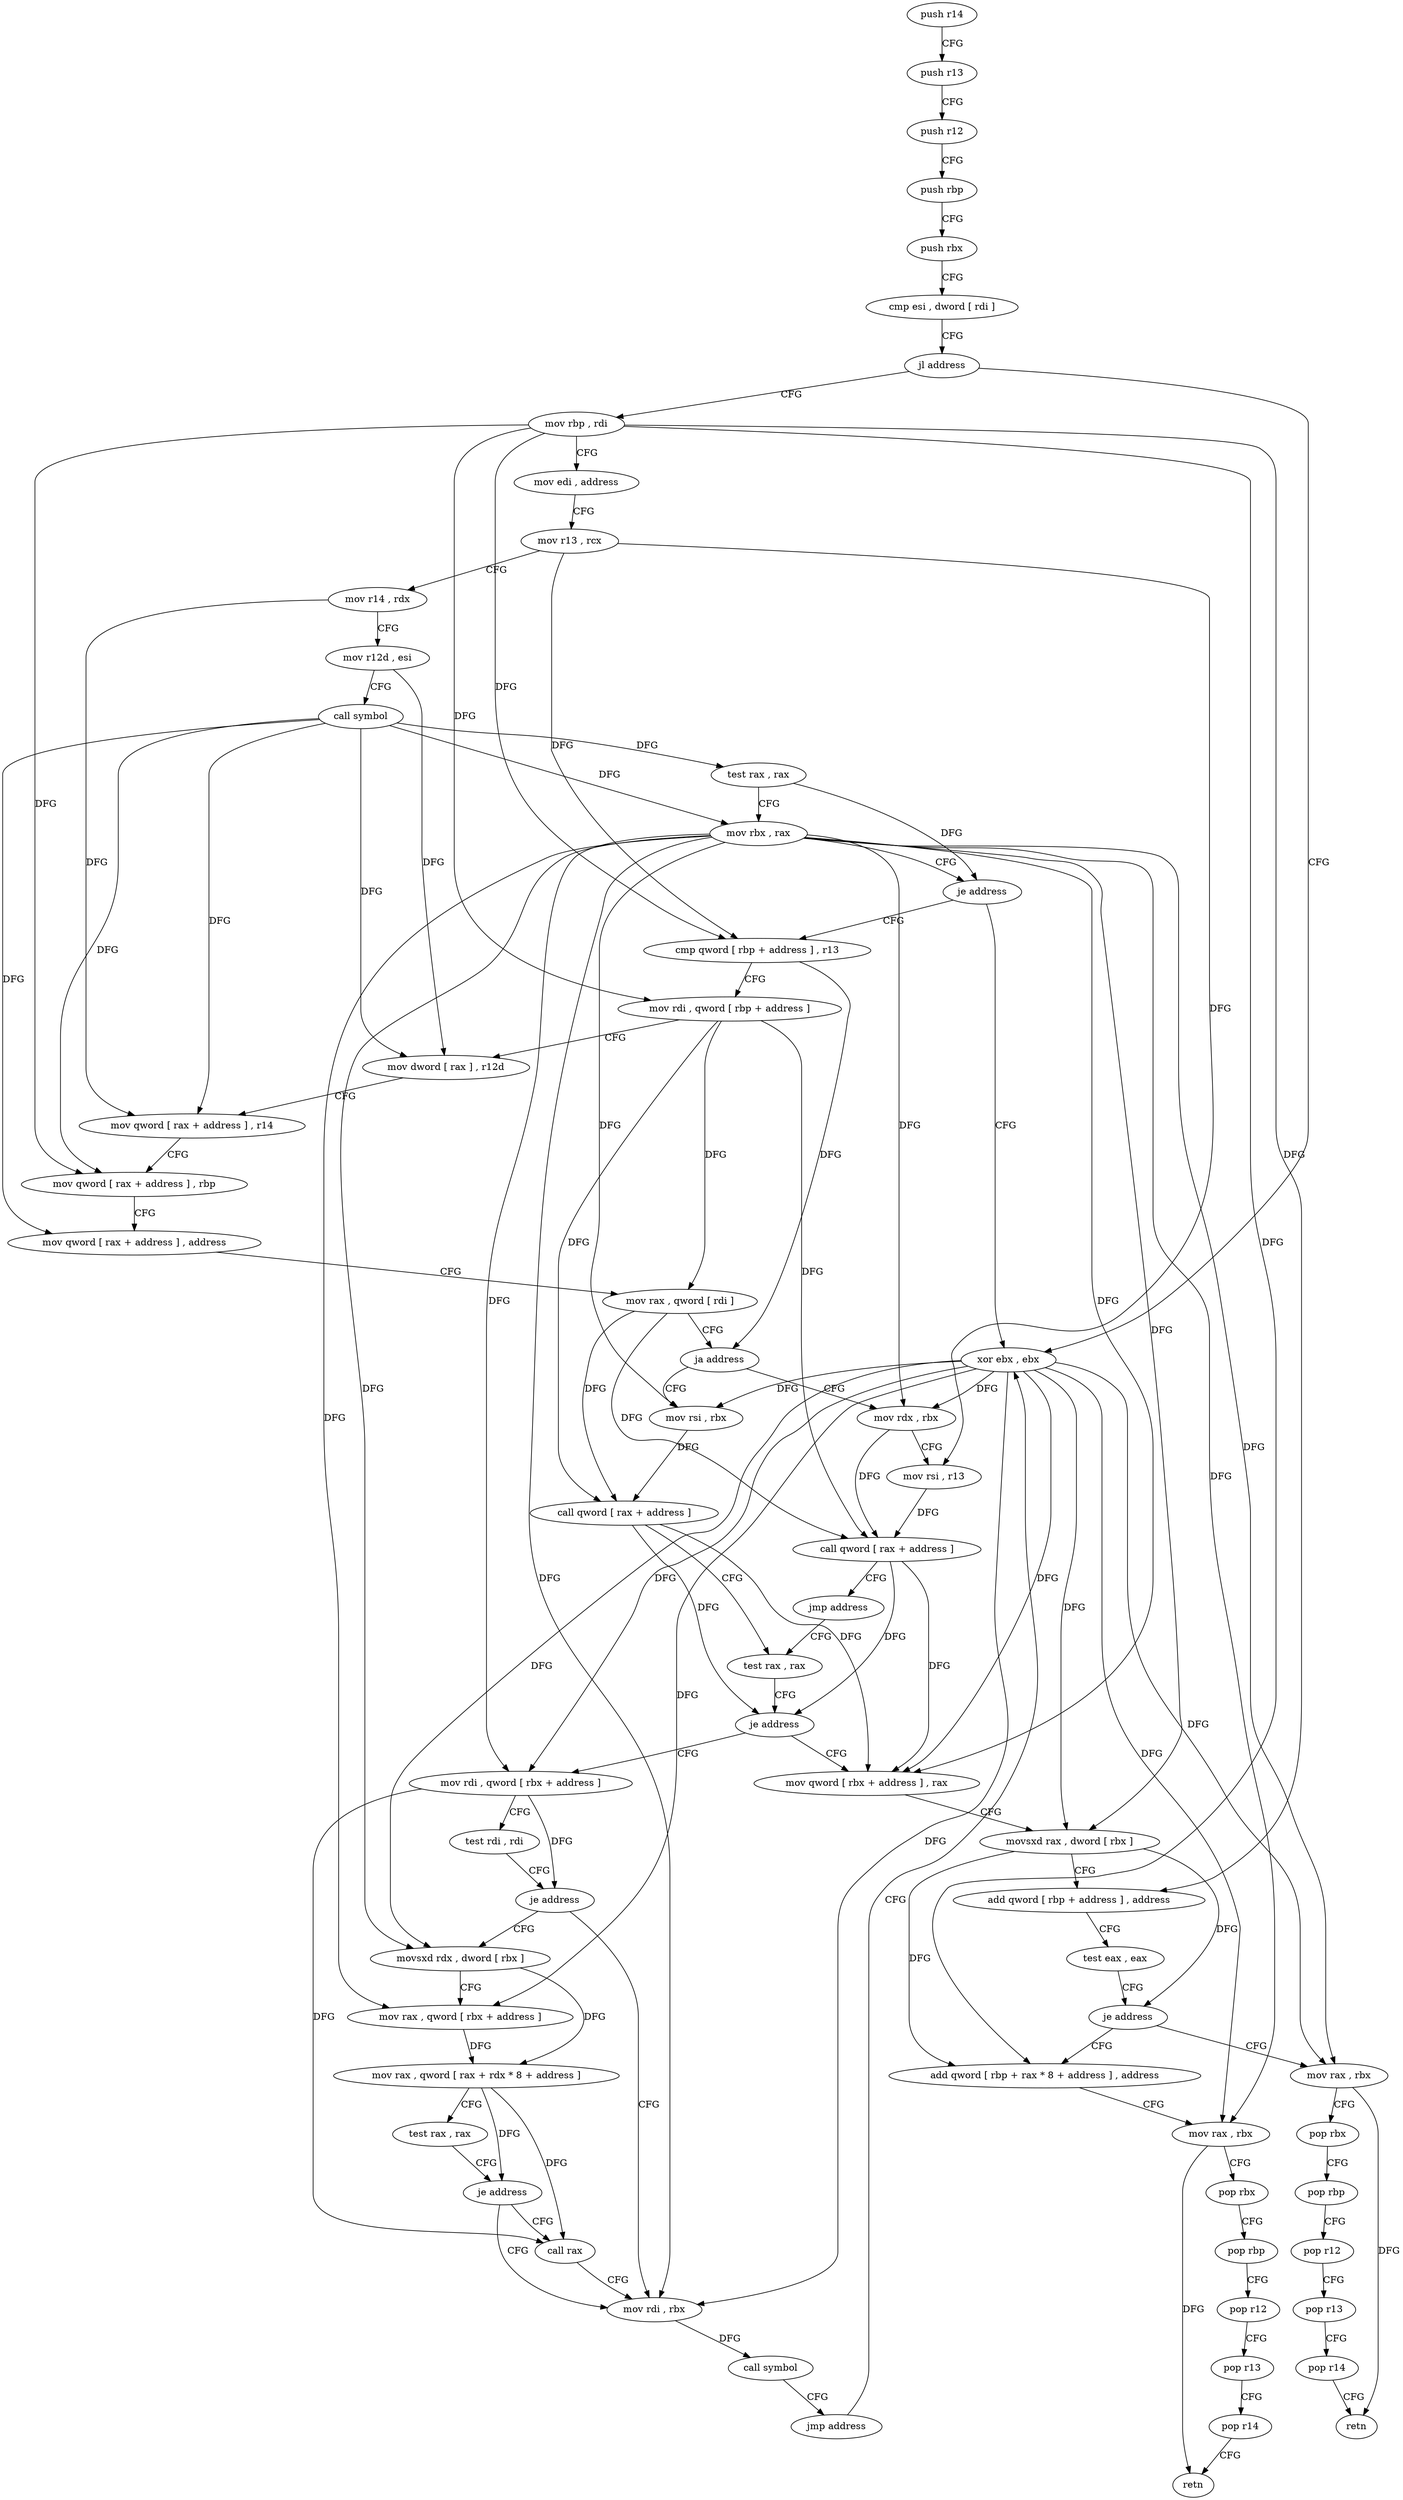 digraph "func" {
"77968" [label = "push r14" ]
"77970" [label = "push r13" ]
"77972" [label = "push r12" ]
"77974" [label = "push rbp" ]
"77975" [label = "push rbx" ]
"77976" [label = "cmp esi , dword [ rdi ]" ]
"77978" [label = "jl address" ]
"78000" [label = "mov rbp , rdi" ]
"77980" [label = "xor ebx , ebx" ]
"78003" [label = "mov edi , address" ]
"78008" [label = "mov r13 , rcx" ]
"78011" [label = "mov r14 , rdx" ]
"78014" [label = "mov r12d , esi" ]
"78017" [label = "call symbol" ]
"78022" [label = "test rax , rax" ]
"78025" [label = "mov rbx , rax" ]
"78028" [label = "je address" ]
"78030" [label = "cmp qword [ rbp + address ] , r13" ]
"77982" [label = "mov rax , rbx" ]
"78037" [label = "mov rdi , qword [ rbp + address ]" ]
"78044" [label = "mov dword [ rax ] , r12d" ]
"78047" [label = "mov qword [ rax + address ] , r14" ]
"78051" [label = "mov qword [ rax + address ] , rbp" ]
"78055" [label = "mov qword [ rax + address ] , address" ]
"78063" [label = "mov rax , qword [ rdi ]" ]
"78066" [label = "ja address" ]
"78128" [label = "mov rdx , rbx" ]
"78068" [label = "mov rsi , rbx" ]
"78131" [label = "mov rsi , r13" ]
"78134" [label = "call qword [ rax + address ]" ]
"78140" [label = "jmp address" ]
"78074" [label = "test rax , rax" ]
"78071" [label = "call qword [ rax + address ]" ]
"78077" [label = "je address" ]
"78142" [label = "mov rdi , qword [ rbx + address ]" ]
"78079" [label = "mov qword [ rbx + address ] , rax" ]
"78146" [label = "test rdi , rdi" ]
"78149" [label = "je address" ]
"78170" [label = "mov rdi , rbx" ]
"78151" [label = "movsxd rdx , dword [ rbx ]" ]
"78083" [label = "movsxd rax , dword [ rbx ]" ]
"78086" [label = "add qword [ rbp + address ] , address" ]
"78094" [label = "test eax , eax" ]
"78096" [label = "je address" ]
"78098" [label = "add qword [ rbp + rax * 8 + address ] , address" ]
"78173" [label = "call symbol" ]
"78178" [label = "jmp address" ]
"78154" [label = "mov rax , qword [ rbx + address ]" ]
"78158" [label = "mov rax , qword [ rax + rdx * 8 + address ]" ]
"78163" [label = "test rax , rax" ]
"78166" [label = "je address" ]
"78168" [label = "call rax" ]
"77985" [label = "pop rbx" ]
"77986" [label = "pop rbp" ]
"77987" [label = "pop r12" ]
"77989" [label = "pop r13" ]
"77991" [label = "pop r14" ]
"77993" [label = "retn" ]
"78107" [label = "mov rax , rbx" ]
"78110" [label = "pop rbx" ]
"78111" [label = "pop rbp" ]
"78112" [label = "pop r12" ]
"78114" [label = "pop r13" ]
"78116" [label = "pop r14" ]
"78118" [label = "retn" ]
"77968" -> "77970" [ label = "CFG" ]
"77970" -> "77972" [ label = "CFG" ]
"77972" -> "77974" [ label = "CFG" ]
"77974" -> "77975" [ label = "CFG" ]
"77975" -> "77976" [ label = "CFG" ]
"77976" -> "77978" [ label = "CFG" ]
"77978" -> "78000" [ label = "CFG" ]
"77978" -> "77980" [ label = "CFG" ]
"78000" -> "78003" [ label = "CFG" ]
"78000" -> "78030" [ label = "DFG" ]
"78000" -> "78037" [ label = "DFG" ]
"78000" -> "78051" [ label = "DFG" ]
"78000" -> "78086" [ label = "DFG" ]
"78000" -> "78098" [ label = "DFG" ]
"77980" -> "77982" [ label = "DFG" ]
"77980" -> "78128" [ label = "DFG" ]
"77980" -> "78068" [ label = "DFG" ]
"77980" -> "78142" [ label = "DFG" ]
"77980" -> "78079" [ label = "DFG" ]
"77980" -> "78083" [ label = "DFG" ]
"77980" -> "78170" [ label = "DFG" ]
"77980" -> "78151" [ label = "DFG" ]
"77980" -> "78154" [ label = "DFG" ]
"77980" -> "78107" [ label = "DFG" ]
"78003" -> "78008" [ label = "CFG" ]
"78008" -> "78011" [ label = "CFG" ]
"78008" -> "78030" [ label = "DFG" ]
"78008" -> "78131" [ label = "DFG" ]
"78011" -> "78014" [ label = "CFG" ]
"78011" -> "78047" [ label = "DFG" ]
"78014" -> "78017" [ label = "CFG" ]
"78014" -> "78044" [ label = "DFG" ]
"78017" -> "78022" [ label = "DFG" ]
"78017" -> "78025" [ label = "DFG" ]
"78017" -> "78044" [ label = "DFG" ]
"78017" -> "78047" [ label = "DFG" ]
"78017" -> "78051" [ label = "DFG" ]
"78017" -> "78055" [ label = "DFG" ]
"78022" -> "78025" [ label = "CFG" ]
"78022" -> "78028" [ label = "DFG" ]
"78025" -> "78028" [ label = "CFG" ]
"78025" -> "77982" [ label = "DFG" ]
"78025" -> "78128" [ label = "DFG" ]
"78025" -> "78068" [ label = "DFG" ]
"78025" -> "78142" [ label = "DFG" ]
"78025" -> "78079" [ label = "DFG" ]
"78025" -> "78083" [ label = "DFG" ]
"78025" -> "78170" [ label = "DFG" ]
"78025" -> "78151" [ label = "DFG" ]
"78025" -> "78154" [ label = "DFG" ]
"78025" -> "78107" [ label = "DFG" ]
"78028" -> "77980" [ label = "CFG" ]
"78028" -> "78030" [ label = "CFG" ]
"78030" -> "78037" [ label = "CFG" ]
"78030" -> "78066" [ label = "DFG" ]
"77982" -> "77985" [ label = "CFG" ]
"77982" -> "77993" [ label = "DFG" ]
"78037" -> "78044" [ label = "CFG" ]
"78037" -> "78063" [ label = "DFG" ]
"78037" -> "78134" [ label = "DFG" ]
"78037" -> "78071" [ label = "DFG" ]
"78044" -> "78047" [ label = "CFG" ]
"78047" -> "78051" [ label = "CFG" ]
"78051" -> "78055" [ label = "CFG" ]
"78055" -> "78063" [ label = "CFG" ]
"78063" -> "78066" [ label = "CFG" ]
"78063" -> "78134" [ label = "DFG" ]
"78063" -> "78071" [ label = "DFG" ]
"78066" -> "78128" [ label = "CFG" ]
"78066" -> "78068" [ label = "CFG" ]
"78128" -> "78131" [ label = "CFG" ]
"78128" -> "78134" [ label = "DFG" ]
"78068" -> "78071" [ label = "DFG" ]
"78131" -> "78134" [ label = "DFG" ]
"78134" -> "78140" [ label = "CFG" ]
"78134" -> "78077" [ label = "DFG" ]
"78134" -> "78079" [ label = "DFG" ]
"78140" -> "78074" [ label = "CFG" ]
"78074" -> "78077" [ label = "CFG" ]
"78071" -> "78074" [ label = "CFG" ]
"78071" -> "78077" [ label = "DFG" ]
"78071" -> "78079" [ label = "DFG" ]
"78077" -> "78142" [ label = "CFG" ]
"78077" -> "78079" [ label = "CFG" ]
"78142" -> "78146" [ label = "CFG" ]
"78142" -> "78149" [ label = "DFG" ]
"78142" -> "78168" [ label = "DFG" ]
"78079" -> "78083" [ label = "CFG" ]
"78146" -> "78149" [ label = "CFG" ]
"78149" -> "78170" [ label = "CFG" ]
"78149" -> "78151" [ label = "CFG" ]
"78170" -> "78173" [ label = "DFG" ]
"78151" -> "78154" [ label = "CFG" ]
"78151" -> "78158" [ label = "DFG" ]
"78083" -> "78086" [ label = "CFG" ]
"78083" -> "78096" [ label = "DFG" ]
"78083" -> "78098" [ label = "DFG" ]
"78086" -> "78094" [ label = "CFG" ]
"78094" -> "78096" [ label = "CFG" ]
"78096" -> "77982" [ label = "CFG" ]
"78096" -> "78098" [ label = "CFG" ]
"78098" -> "78107" [ label = "CFG" ]
"78173" -> "78178" [ label = "CFG" ]
"78178" -> "77980" [ label = "CFG" ]
"78154" -> "78158" [ label = "DFG" ]
"78158" -> "78163" [ label = "CFG" ]
"78158" -> "78166" [ label = "DFG" ]
"78158" -> "78168" [ label = "DFG" ]
"78163" -> "78166" [ label = "CFG" ]
"78166" -> "78170" [ label = "CFG" ]
"78166" -> "78168" [ label = "CFG" ]
"78168" -> "78170" [ label = "CFG" ]
"77985" -> "77986" [ label = "CFG" ]
"77986" -> "77987" [ label = "CFG" ]
"77987" -> "77989" [ label = "CFG" ]
"77989" -> "77991" [ label = "CFG" ]
"77991" -> "77993" [ label = "CFG" ]
"78107" -> "78110" [ label = "CFG" ]
"78107" -> "78118" [ label = "DFG" ]
"78110" -> "78111" [ label = "CFG" ]
"78111" -> "78112" [ label = "CFG" ]
"78112" -> "78114" [ label = "CFG" ]
"78114" -> "78116" [ label = "CFG" ]
"78116" -> "78118" [ label = "CFG" ]
}
